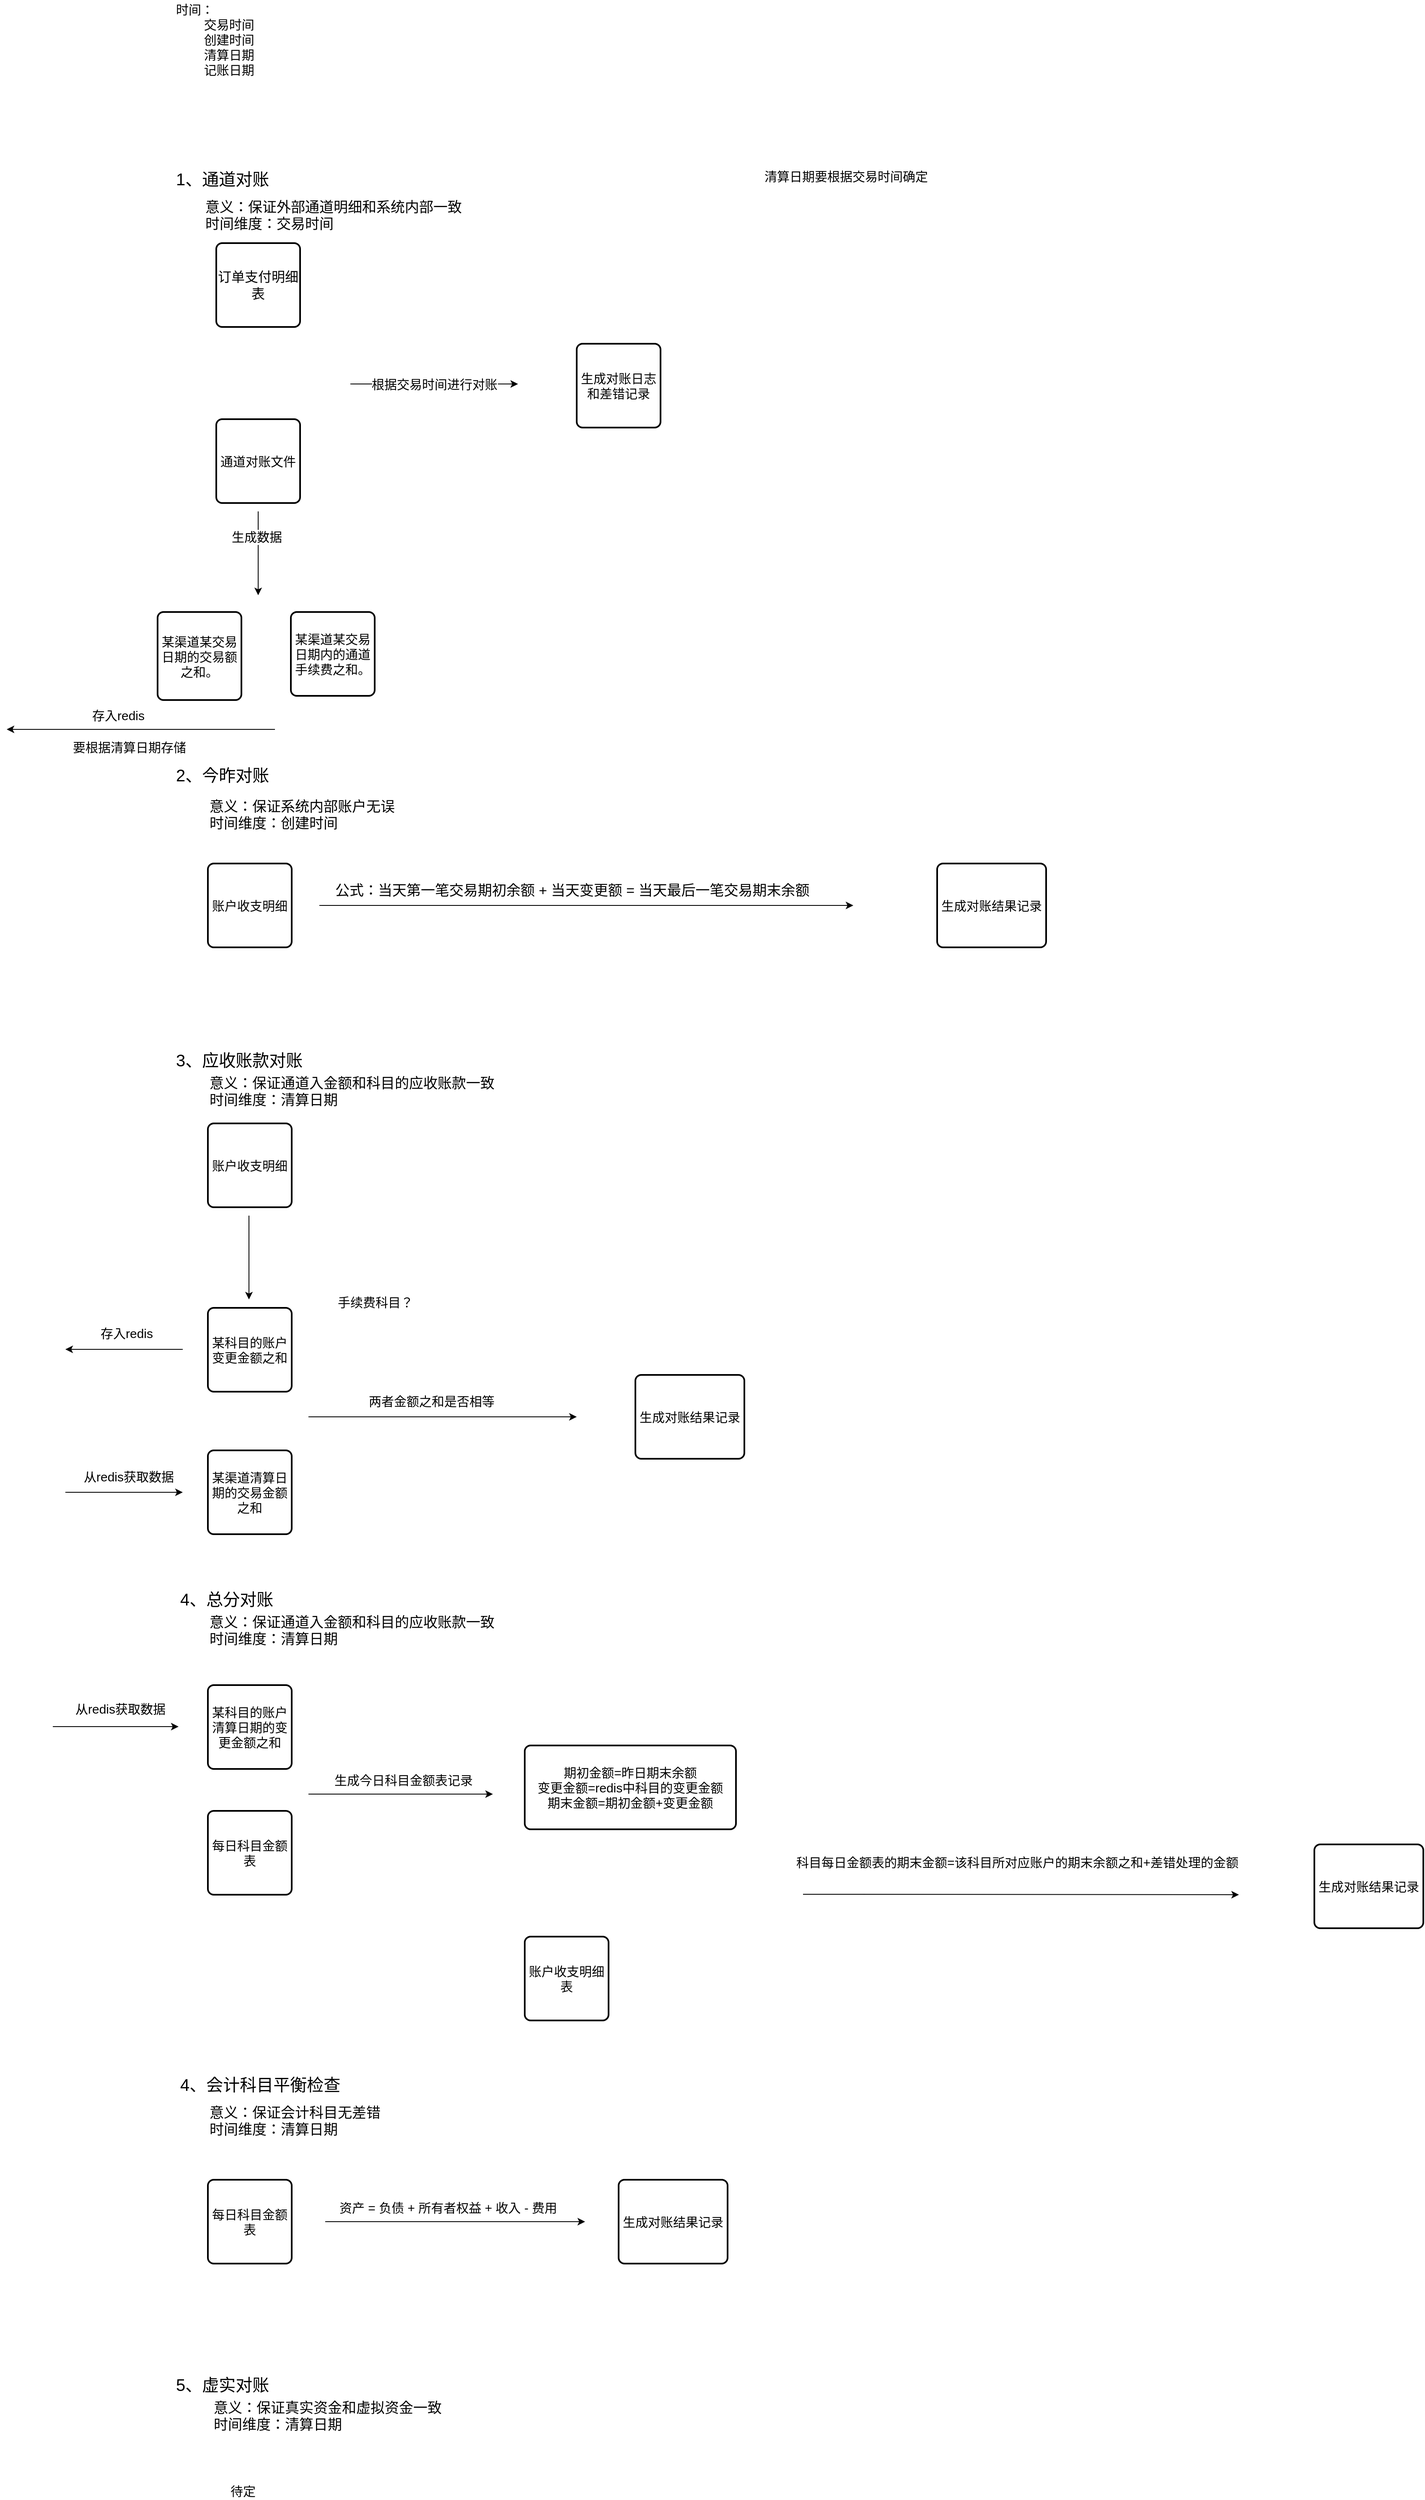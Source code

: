<mxfile version="10.7.5" type="github"><diagram id="wZD_bOFAfqX5JSDC2L7P" name="Page-1"><mxGraphModel dx="1745" dy="1785" grid="1" gridSize="10" guides="1" tooltips="1" connect="1" arrows="1" fold="1" page="1" pageScale="1" pageWidth="827" pageHeight="1169" math="0" shadow="0"><root><mxCell id="0"/><mxCell id="1" parent="0"/><mxCell id="1sweT-kteU-uvVJBoDqI-1" value="订单支付明细表" style="rounded=1;whiteSpace=wrap;html=1;absoluteArcSize=1;arcSize=14;strokeWidth=2;fontSize=16;" parent="1" vertex="1"><mxGeometry x="90" y="120" width="100" height="100" as="geometry"/></mxCell><mxCell id="1sweT-kteU-uvVJBoDqI-6" value="生成对账日志和差错记录" style="rounded=1;whiteSpace=wrap;html=1;absoluteArcSize=1;arcSize=14;strokeWidth=2;fontSize=15;" parent="1" vertex="1"><mxGeometry x="520" y="240" width="100" height="100" as="geometry"/></mxCell><mxCell id="1sweT-kteU-uvVJBoDqI-2" value="1、通道对账&lt;br style=&quot;font-size: 20px;&quot;&gt;" style="text;html=1;resizable=0;points=[];autosize=1;align=left;verticalAlign=top;spacingTop=-4;fontSize=20;" parent="1" vertex="1"><mxGeometry x="40" y="29" width="80" height="20" as="geometry"/></mxCell><mxCell id="1sweT-kteU-uvVJBoDqI-5" value="通道对账文件" style="rounded=1;whiteSpace=wrap;html=1;absoluteArcSize=1;arcSize=14;strokeWidth=2;fontSize=15;" parent="1" vertex="1"><mxGeometry x="90" y="330" width="100" height="100" as="geometry"/></mxCell><mxCell id="1sweT-kteU-uvVJBoDqI-8" value="根据交易时间进行对账" style="endArrow=classic;html=1;fontSize=15;" parent="1" edge="1"><mxGeometry width="50" height="50" relative="1" as="geometry"><mxPoint x="250" y="288" as="sourcePoint"/><mxPoint x="450" y="288" as="targetPoint"/></mxGeometry></mxCell><mxCell id="1sweT-kteU-uvVJBoDqI-9" value="" style="endArrow=classic;html=1;fontSize=12;" parent="1" edge="1"><mxGeometry width="50" height="50" relative="1" as="geometry"><mxPoint x="160" y="700" as="sourcePoint"/><mxPoint x="-160" y="700" as="targetPoint"/></mxGeometry></mxCell><mxCell id="1sweT-kteU-uvVJBoDqI-10" value="某渠道某交易日期的交易额之和。&lt;br style=&quot;font-size: 15px&quot;&gt;" style="rounded=1;whiteSpace=wrap;html=1;absoluteArcSize=1;arcSize=14;strokeWidth=2;fontSize=15;" parent="1" vertex="1"><mxGeometry x="20" y="560" width="100" height="105" as="geometry"/></mxCell><mxCell id="1sweT-kteU-uvVJBoDqI-13" value="2、今昨对账&lt;br style=&quot;font-size: 20px&quot;&gt;" style="text;html=1;resizable=0;points=[];autosize=1;align=left;verticalAlign=top;spacingTop=-4;fontSize=20;" parent="1" vertex="1"><mxGeometry x="40" y="740" width="130" height="30" as="geometry"/></mxCell><mxCell id="1sweT-kteU-uvVJBoDqI-18" value="意义：保证外部通道明细和系统内部一致&lt;br&gt;时间维度：交易时间&lt;br&gt;" style="text;html=1;resizable=0;points=[];autosize=1;align=left;verticalAlign=top;spacingTop=-4;fontSize=17;" parent="1" vertex="1"><mxGeometry x="75" y="64.5" width="320" height="40" as="geometry"/></mxCell><mxCell id="1sweT-kteU-uvVJBoDqI-19" value="意义：保证系统内部账户无误&lt;br&gt;时间维度：创建时间&lt;br&gt;" style="text;html=1;resizable=0;points=[];autosize=1;align=left;verticalAlign=top;spacingTop=-4;fontSize=17;" parent="1" vertex="1"><mxGeometry x="80" y="780" width="240" height="40" as="geometry"/></mxCell><mxCell id="1sweT-kteU-uvVJBoDqI-20" value="账户收支明细" style="rounded=1;whiteSpace=wrap;html=1;absoluteArcSize=1;arcSize=14;strokeWidth=2;fontSize=15;" parent="1" vertex="1"><mxGeometry x="80" y="860" width="100" height="100" as="geometry"/></mxCell><mxCell id="1sweT-kteU-uvVJBoDqI-21" value="" style="endArrow=classic;html=1;fontSize=12;" parent="1" edge="1"><mxGeometry width="50" height="50" relative="1" as="geometry"><mxPoint x="213" y="910" as="sourcePoint"/><mxPoint x="850" y="910" as="targetPoint"/></mxGeometry></mxCell><mxCell id="1sweT-kteU-uvVJBoDqI-23" value="公式：当天第一笔交易期初余额 + 当天变更额 = 当天最后一笔交易期末余额&lt;br&gt;" style="text;html=1;resizable=0;points=[];autosize=1;align=left;verticalAlign=top;spacingTop=-4;fontSize=17;" parent="1" vertex="1"><mxGeometry x="230" y="880" width="580" height="20" as="geometry"/></mxCell><mxCell id="1sweT-kteU-uvVJBoDqI-24" value="生成对账结果记录" style="rounded=1;whiteSpace=wrap;html=1;absoluteArcSize=1;arcSize=14;strokeWidth=2;fontSize=15;" parent="1" vertex="1"><mxGeometry x="950" y="860" width="130" height="100" as="geometry"/></mxCell><mxCell id="1sweT-kteU-uvVJBoDqI-25" value="某渠道某交易日期内的通道手续费之和。" style="rounded=1;whiteSpace=wrap;html=1;absoluteArcSize=1;arcSize=14;strokeWidth=2;fontSize=15;" parent="1" vertex="1"><mxGeometry x="179" y="560" width="100" height="100" as="geometry"/></mxCell><mxCell id="1sweT-kteU-uvVJBoDqI-26" value="3、应收账款对账&lt;br style=&quot;font-size: 20px&quot;&gt;" style="text;html=1;resizable=0;points=[];autosize=1;align=left;verticalAlign=top;spacingTop=-4;fontSize=20;" parent="1" vertex="1"><mxGeometry x="40" y="1080" width="170" height="30" as="geometry"/></mxCell><mxCell id="1sweT-kteU-uvVJBoDqI-27" value="意义：&lt;span&gt;保证通道入金额和科目的应收账款一致&lt;br&gt;时间维度：清算日期&lt;br&gt;&lt;/span&gt;" style="text;html=1;resizable=0;points=[];autosize=1;align=left;verticalAlign=top;spacingTop=-4;fontSize=17;" parent="1" vertex="1"><mxGeometry x="80" y="1110" width="360" height="40" as="geometry"/></mxCell><mxCell id="1sweT-kteU-uvVJBoDqI-28" value="账户收支明细" style="rounded=1;whiteSpace=wrap;html=1;absoluteArcSize=1;arcSize=14;strokeWidth=2;fontSize=15;" parent="1" vertex="1"><mxGeometry x="80" y="1170" width="100" height="100" as="geometry"/></mxCell><mxCell id="1sweT-kteU-uvVJBoDqI-29" value="某渠道清算日期的交易金额之和" style="rounded=1;whiteSpace=wrap;html=1;absoluteArcSize=1;arcSize=14;strokeWidth=2;fontSize=15;" parent="1" vertex="1"><mxGeometry x="80" y="1560" width="100" height="100" as="geometry"/></mxCell><mxCell id="1sweT-kteU-uvVJBoDqI-32" value="" style="endArrow=classic;html=1;fontSize=15;" parent="1" edge="1"><mxGeometry width="50" height="50" relative="1" as="geometry"><mxPoint x="129" y="1280" as="sourcePoint"/><mxPoint x="129" y="1380" as="targetPoint"/></mxGeometry></mxCell><mxCell id="1sweT-kteU-uvVJBoDqI-33" value="" style="endArrow=classic;html=1;fontSize=15;" parent="1" edge="1"><mxGeometry width="50" height="50" relative="1" as="geometry"><mxPoint x="140" y="440" as="sourcePoint"/><mxPoint x="140" y="540" as="targetPoint"/></mxGeometry></mxCell><mxCell id="1sweT-kteU-uvVJBoDqI-34" value="生成数据" style="text;html=1;resizable=0;points=[];align=center;verticalAlign=middle;labelBackgroundColor=#ffffff;fontSize=15;" parent="1sweT-kteU-uvVJBoDqI-33" vertex="1" connectable="0"><mxGeometry x="-0.4" y="-2" relative="1" as="geometry"><mxPoint as="offset"/></mxGeometry></mxCell><mxCell id="1sweT-kteU-uvVJBoDqI-36" value="存入redis" style="text;html=1;resizable=0;points=[];autosize=1;align=left;verticalAlign=top;spacingTop=-4;fontSize=15;" parent="1" vertex="1"><mxGeometry x="-60" y="672" width="80" height="20" as="geometry"/></mxCell><mxCell id="1sweT-kteU-uvVJBoDqI-37" value="某科目的账户变更金额之和" style="rounded=1;whiteSpace=wrap;html=1;absoluteArcSize=1;arcSize=14;strokeWidth=2;fontSize=15;" parent="1" vertex="1"><mxGeometry x="80" y="1390" width="100" height="100" as="geometry"/></mxCell><mxCell id="1sweT-kteU-uvVJBoDqI-38" value="" style="endArrow=classic;html=1;fontSize=15;" parent="1" edge="1"><mxGeometry width="50" height="50" relative="1" as="geometry"><mxPoint x="50" y="1439.5" as="sourcePoint"/><mxPoint x="-90" y="1439.5" as="targetPoint"/></mxGeometry></mxCell><mxCell id="1sweT-kteU-uvVJBoDqI-40" value="存入redis" style="text;html=1;resizable=0;points=[];autosize=1;align=left;verticalAlign=top;spacingTop=-4;fontSize=15;" parent="1" vertex="1"><mxGeometry x="-50" y="1409" width="80" height="20" as="geometry"/></mxCell><mxCell id="1sweT-kteU-uvVJBoDqI-41" value="" style="endArrow=classic;html=1;fontSize=15;" parent="1" edge="1"><mxGeometry width="50" height="50" relative="1" as="geometry"><mxPoint x="-90" y="1610" as="sourcePoint"/><mxPoint x="50" y="1610" as="targetPoint"/></mxGeometry></mxCell><mxCell id="1sweT-kteU-uvVJBoDqI-42" value="从redis获取数据" style="text;html=1;resizable=0;points=[];autosize=1;align=left;verticalAlign=top;spacingTop=-4;fontSize=15;" parent="1" vertex="1"><mxGeometry x="-70" y="1580" width="120" height="20" as="geometry"/></mxCell><mxCell id="1sweT-kteU-uvVJBoDqI-43" value="" style="endArrow=classic;html=1;fontSize=15;" parent="1" edge="1"><mxGeometry width="50" height="50" relative="1" as="geometry"><mxPoint x="200" y="1520" as="sourcePoint"/><mxPoint x="520" y="1520" as="targetPoint"/></mxGeometry></mxCell><mxCell id="1sweT-kteU-uvVJBoDqI-44" value="两者金额之和是否相等" style="text;html=1;resizable=0;points=[];autosize=1;align=left;verticalAlign=top;spacingTop=-4;fontSize=15;" parent="1" vertex="1"><mxGeometry x="270" y="1490" width="170" height="20" as="geometry"/></mxCell><mxCell id="1sweT-kteU-uvVJBoDqI-45" value="生成对账结果记录" style="rounded=1;whiteSpace=wrap;html=1;absoluteArcSize=1;arcSize=14;strokeWidth=2;fontSize=15;" parent="1" vertex="1"><mxGeometry x="590" y="1470" width="130" height="100" as="geometry"/></mxCell><mxCell id="1sweT-kteU-uvVJBoDqI-46" value="4、总分对账&lt;br style=&quot;font-size: 20px&quot;&gt;" style="text;html=1;resizable=0;points=[];autosize=1;align=left;verticalAlign=top;spacingTop=-4;fontSize=20;" parent="1" vertex="1"><mxGeometry x="45" y="1723" width="130" height="30" as="geometry"/></mxCell><mxCell id="1sweT-kteU-uvVJBoDqI-47" value="意义：&lt;span&gt;保证通道入金额和科目的应收账款一致&lt;br&gt;时间维度：清算日期&lt;br&gt;&lt;/span&gt;" style="text;html=1;resizable=0;points=[];autosize=1;align=left;verticalAlign=top;spacingTop=-4;fontSize=17;" parent="1" vertex="1"><mxGeometry x="80" y="1753" width="360" height="40" as="geometry"/></mxCell><mxCell id="1sweT-kteU-uvVJBoDqI-48" value="" style="endArrow=classic;html=1;fontSize=15;" parent="1" edge="1"><mxGeometry width="50" height="50" relative="1" as="geometry"><mxPoint x="-105" y="1889.5" as="sourcePoint"/><mxPoint x="45" y="1889.5" as="targetPoint"/></mxGeometry></mxCell><mxCell id="1sweT-kteU-uvVJBoDqI-49" value="某科目的账户清算日期的变更金额之和" style="rounded=1;whiteSpace=wrap;html=1;absoluteArcSize=1;arcSize=14;strokeWidth=2;fontSize=15;" parent="1" vertex="1"><mxGeometry x="80" y="1840" width="100" height="100" as="geometry"/></mxCell><mxCell id="1sweT-kteU-uvVJBoDqI-50" value="从redis获取数据" style="text;html=1;resizable=0;points=[];autosize=1;align=left;verticalAlign=top;spacingTop=-4;fontSize=15;" parent="1" vertex="1"><mxGeometry x="-80" y="1857" width="120" height="20" as="geometry"/></mxCell><mxCell id="1sweT-kteU-uvVJBoDqI-51" value="每日科目金额表" style="rounded=1;whiteSpace=wrap;html=1;absoluteArcSize=1;arcSize=14;strokeWidth=2;fontSize=15;" parent="1" vertex="1"><mxGeometry x="80" y="1990" width="100" height="100" as="geometry"/></mxCell><mxCell id="1sweT-kteU-uvVJBoDqI-52" value="" style="endArrow=classic;html=1;fontSize=15;" parent="1" edge="1"><mxGeometry width="50" height="50" relative="1" as="geometry"><mxPoint x="200" y="1970" as="sourcePoint"/><mxPoint x="420" y="1970" as="targetPoint"/></mxGeometry></mxCell><mxCell id="1sweT-kteU-uvVJBoDqI-53" value="生成今日科目金额表记录" style="text;html=1;resizable=0;points=[];autosize=1;align=left;verticalAlign=top;spacingTop=-4;fontSize=15;" parent="1" vertex="1"><mxGeometry x="229" y="1942" width="180" height="20" as="geometry"/></mxCell><mxCell id="1sweT-kteU-uvVJBoDqI-54" value="&lt;font&gt;期初金额=昨日期末余额&lt;br&gt;&lt;/font&gt;&lt;font&gt;变更金额=redis中科目的变更金额&lt;br&gt;期末金额=期初金额+变更金额&lt;/font&gt;&lt;br&gt;" style="rounded=1;whiteSpace=wrap;html=1;absoluteArcSize=1;arcSize=14;strokeWidth=2;fontSize=15;" parent="1" vertex="1"><mxGeometry x="458" y="1912" width="252" height="100" as="geometry"/></mxCell><mxCell id="1sweT-kteU-uvVJBoDqI-55" value="账户收支明细表" style="rounded=1;whiteSpace=wrap;html=1;absoluteArcSize=1;arcSize=14;strokeWidth=2;fontSize=15;" parent="1" vertex="1"><mxGeometry x="458" y="2140" width="100" height="100" as="geometry"/></mxCell><mxCell id="1sweT-kteU-uvVJBoDqI-56" value="" style="endArrow=classic;html=1;fontSize=15;" parent="1" edge="1"><mxGeometry width="50" height="50" relative="1" as="geometry"><mxPoint x="790" y="2089.5" as="sourcePoint"/><mxPoint x="1310" y="2090" as="targetPoint"/></mxGeometry></mxCell><mxCell id="1sweT-kteU-uvVJBoDqI-57" value="科目每日金额表的期末金额=该科目所对应账户的期末余额之和+差错处理的金额" style="text;html=1;resizable=0;points=[];autosize=1;align=left;verticalAlign=top;spacingTop=-4;fontSize=15;" parent="1" vertex="1"><mxGeometry x="780" y="2040" width="540" height="20" as="geometry"/></mxCell><mxCell id="1sweT-kteU-uvVJBoDqI-58" value="生成对账结果记录" style="rounded=1;whiteSpace=wrap;html=1;absoluteArcSize=1;arcSize=14;strokeWidth=2;fontSize=15;" parent="1" vertex="1"><mxGeometry x="1400" y="2030" width="130" height="100" as="geometry"/></mxCell><mxCell id="1sweT-kteU-uvVJBoDqI-59" value="4、会计科目平衡检查&lt;br style=&quot;font-size: 20px&quot;&gt;" style="text;html=1;resizable=0;points=[];autosize=1;align=left;verticalAlign=top;spacingTop=-4;fontSize=20;" parent="1" vertex="1"><mxGeometry x="45" y="2302" width="210" height="30" as="geometry"/></mxCell><mxCell id="1sweT-kteU-uvVJBoDqI-60" value="意义：&lt;span&gt;保证会计科目无差错&lt;br&gt;时间维度：清算日期&lt;br&gt;&lt;/span&gt;" style="text;html=1;resizable=0;points=[];autosize=1;align=left;verticalAlign=top;spacingTop=-4;fontSize=17;" parent="1" vertex="1"><mxGeometry x="80" y="2338" width="220" height="40" as="geometry"/></mxCell><mxCell id="1sweT-kteU-uvVJBoDqI-61" value="每日科目金额表" style="rounded=1;whiteSpace=wrap;html=1;absoluteArcSize=1;arcSize=14;strokeWidth=2;fontSize=15;" parent="1" vertex="1"><mxGeometry x="80" y="2430" width="100" height="100" as="geometry"/></mxCell><mxCell id="1sweT-kteU-uvVJBoDqI-62" value="" style="endArrow=classic;html=1;fontSize=15;" parent="1" edge="1"><mxGeometry width="50" height="50" relative="1" as="geometry"><mxPoint x="220" y="2480" as="sourcePoint"/><mxPoint x="530" y="2480" as="targetPoint"/></mxGeometry></mxCell><mxCell id="1sweT-kteU-uvVJBoDqI-63" value="&lt;span&gt;资产 = 负债 + 所有者权益 + 收入 - 费用&lt;/span&gt;" style="text;html=1;resizable=0;points=[];autosize=1;align=left;verticalAlign=top;spacingTop=-4;fontSize=15;" parent="1" vertex="1"><mxGeometry x="235" y="2452" width="280" height="20" as="geometry"/></mxCell><mxCell id="1sweT-kteU-uvVJBoDqI-64" value="生成对账结果记录" style="rounded=1;whiteSpace=wrap;html=1;absoluteArcSize=1;arcSize=14;strokeWidth=2;fontSize=15;" parent="1" vertex="1"><mxGeometry x="570" y="2430" width="130" height="100" as="geometry"/></mxCell><mxCell id="1sweT-kteU-uvVJBoDqI-65" value="5、虚实对账&lt;br style=&quot;font-size: 20px&quot;&gt;" style="text;html=1;resizable=0;points=[];autosize=1;align=left;verticalAlign=top;spacingTop=-4;fontSize=20;" parent="1" vertex="1"><mxGeometry x="40" y="2660" width="130" height="30" as="geometry"/></mxCell><mxCell id="1sweT-kteU-uvVJBoDqI-66" value="意义：&lt;span&gt;保证真实资金和虚拟资金一致&lt;/span&gt;&lt;span&gt;&lt;br&gt;时间维度：清算日期&lt;br&gt;&lt;/span&gt;" style="text;html=1;resizable=0;points=[];autosize=1;align=left;verticalAlign=top;spacingTop=-4;fontSize=17;" parent="1" vertex="1"><mxGeometry x="85" y="2690" width="290" height="40" as="geometry"/></mxCell><mxCell id="1sweT-kteU-uvVJBoDqI-67" value="待定" style="text;html=1;resizable=0;points=[];autosize=1;align=left;verticalAlign=top;spacingTop=-4;fontSize=15;" parent="1" vertex="1"><mxGeometry x="105" y="2790" width="50" height="20" as="geometry"/></mxCell><mxCell id="6XuRnDMu4TUpfK03OGgg-3" value="清算日期要根据交易时间确定" style="text;html=1;resizable=0;points=[];autosize=1;align=left;verticalAlign=top;spacingTop=-4;fontSize=15;" vertex="1" parent="1"><mxGeometry x="742" y="29" width="170" height="20" as="geometry"/></mxCell><mxCell id="6XuRnDMu4TUpfK03OGgg-8" value="要根据清算日期存储" style="text;html=1;resizable=0;points=[];autosize=1;align=left;verticalAlign=top;spacingTop=-4;fontSize=15;" vertex="1" parent="1"><mxGeometry x="-83" y="710" width="150" height="20" as="geometry"/></mxCell><mxCell id="6XuRnDMu4TUpfK03OGgg-9" value="时间：&lt;br&gt;&amp;nbsp; &amp;nbsp; &amp;nbsp; &amp;nbsp; 交易时间&lt;br&gt;&amp;nbsp; &amp;nbsp; &amp;nbsp; &amp;nbsp; 创建时间&lt;br&gt;&amp;nbsp; &amp;nbsp; &amp;nbsp; &amp;nbsp; 清算日期&lt;br&gt;&amp;nbsp; &amp;nbsp; &amp;nbsp; &amp;nbsp; 记账日期&lt;br&gt;" style="text;html=1;resizable=0;points=[];autosize=1;align=left;verticalAlign=top;spacingTop=-4;fontSize=15;" vertex="1" parent="1"><mxGeometry x="40" y="-170" width="110" height="90" as="geometry"/></mxCell><mxCell id="6XuRnDMu4TUpfK03OGgg-10" value="手续费科目？" style="text;html=1;resizable=0;points=[];autosize=1;align=left;verticalAlign=top;spacingTop=-4;fontSize=15;" vertex="1" parent="1"><mxGeometry x="233" y="1372" width="110" height="20" as="geometry"/></mxCell></root></mxGraphModel></diagram></mxfile>